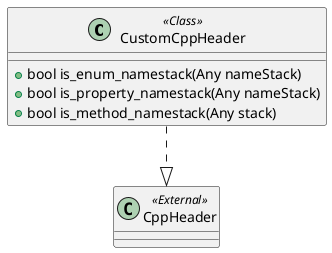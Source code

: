 @startuml
class CustomCppHeader <<Class>>
{
+bool is_enum_namestack(Any nameStack)
+bool is_property_namestack(Any nameStack)
+bool is_method_namestack(Any stack)
}
class CppHeader <<External>>
CustomCppHeader ..|> CppHeader
@enduml
